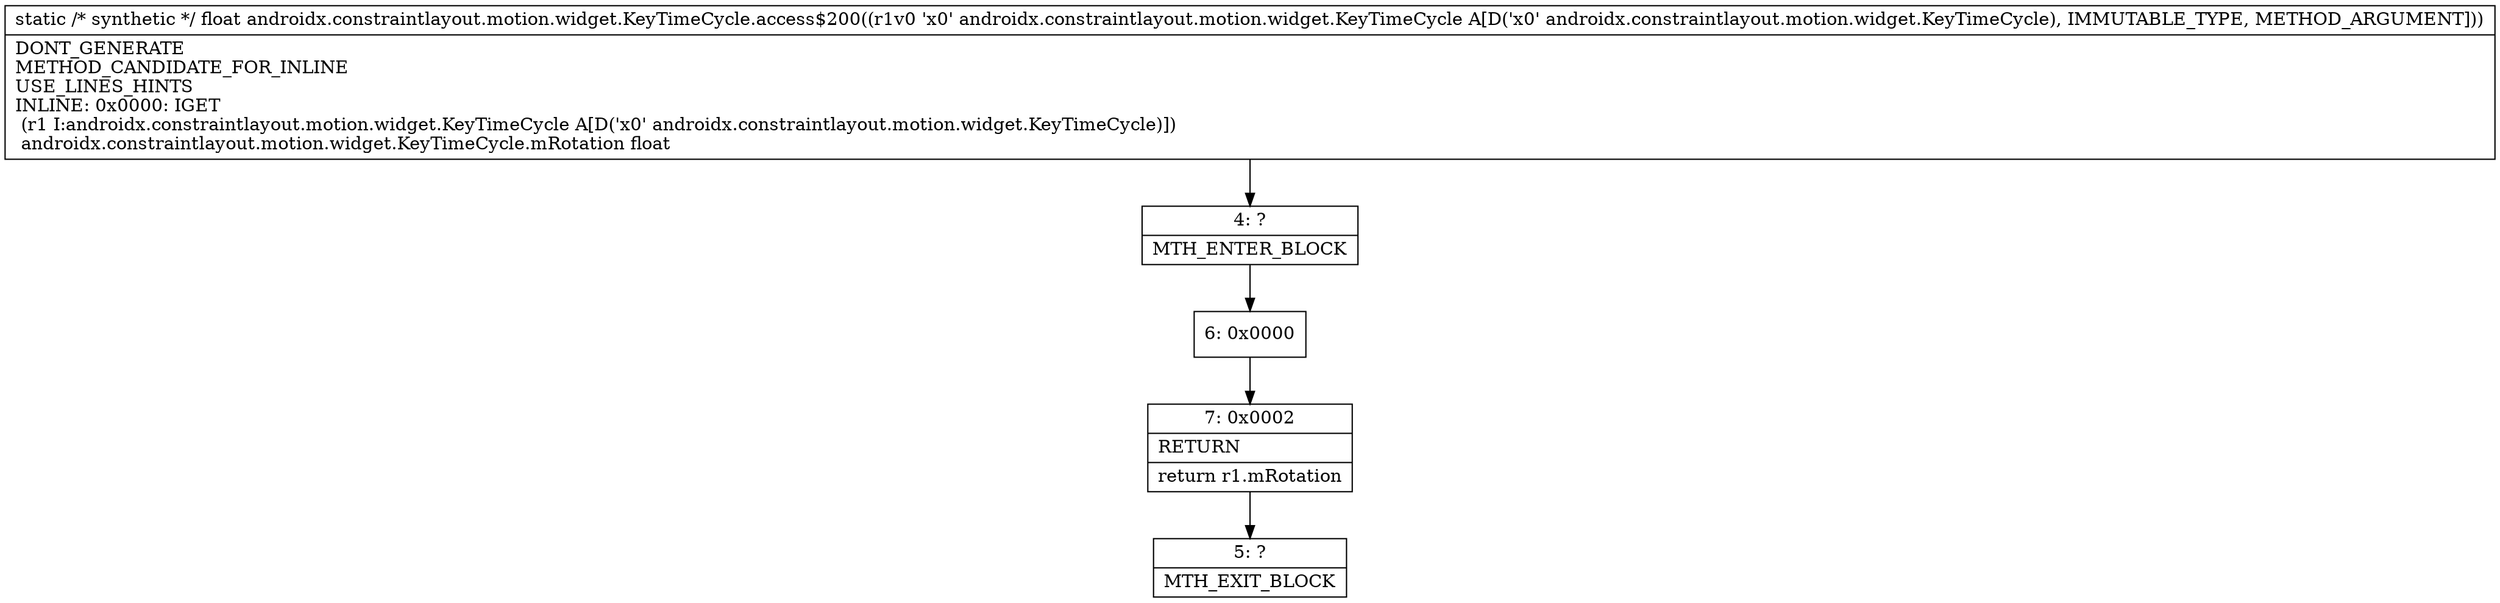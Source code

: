 digraph "CFG forandroidx.constraintlayout.motion.widget.KeyTimeCycle.access$200(Landroidx\/constraintlayout\/motion\/widget\/KeyTimeCycle;)F" {
Node_4 [shape=record,label="{4\:\ ?|MTH_ENTER_BLOCK\l}"];
Node_6 [shape=record,label="{6\:\ 0x0000}"];
Node_7 [shape=record,label="{7\:\ 0x0002|RETURN\l|return r1.mRotation\l}"];
Node_5 [shape=record,label="{5\:\ ?|MTH_EXIT_BLOCK\l}"];
MethodNode[shape=record,label="{static \/* synthetic *\/ float androidx.constraintlayout.motion.widget.KeyTimeCycle.access$200((r1v0 'x0' androidx.constraintlayout.motion.widget.KeyTimeCycle A[D('x0' androidx.constraintlayout.motion.widget.KeyTimeCycle), IMMUTABLE_TYPE, METHOD_ARGUMENT]))  | DONT_GENERATE\lMETHOD_CANDIDATE_FOR_INLINE\lUSE_LINES_HINTS\lINLINE: 0x0000: IGET  \l  (r1 I:androidx.constraintlayout.motion.widget.KeyTimeCycle A[D('x0' androidx.constraintlayout.motion.widget.KeyTimeCycle)])\l androidx.constraintlayout.motion.widget.KeyTimeCycle.mRotation float\l}"];
MethodNode -> Node_4;Node_4 -> Node_6;
Node_6 -> Node_7;
Node_7 -> Node_5;
}

